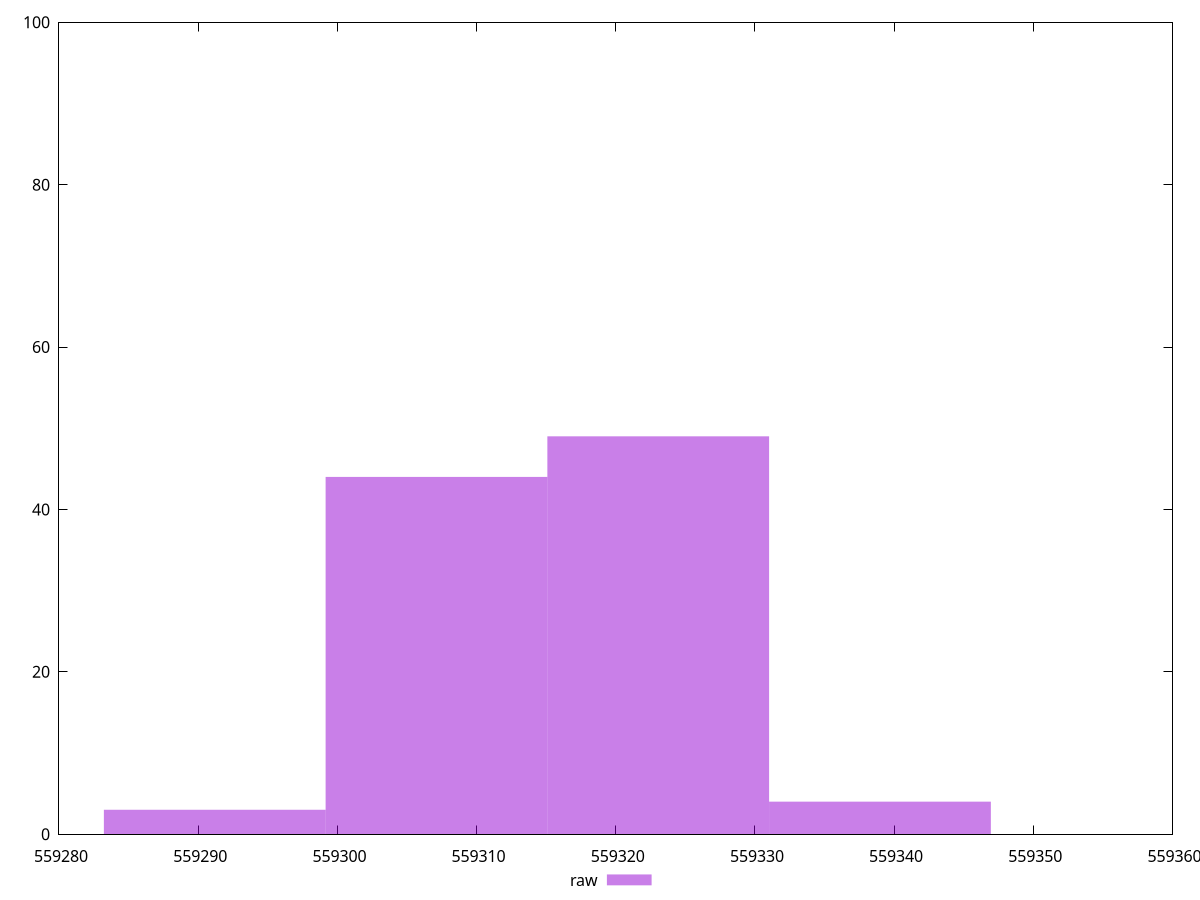 reset
set terminal svg size 640, 490 enhanced background rgb 'white'
set output "report_00007_2020-12-11T15:55:29.892Z/uses-long-cache-ttl/samples/pages+cached+nointeractive/raw/histogram.svg"

$raw <<EOF
559323.052354099 49
559307.1208555131 44
559291.1893569272 3
559338.983852685 4
EOF

set key outside below
set boxwidth 15.931498585909166
set yrange [0:100]
set style fill transparent solid 0.5 noborder

plot \
  $raw title "raw" with boxes, \


reset
